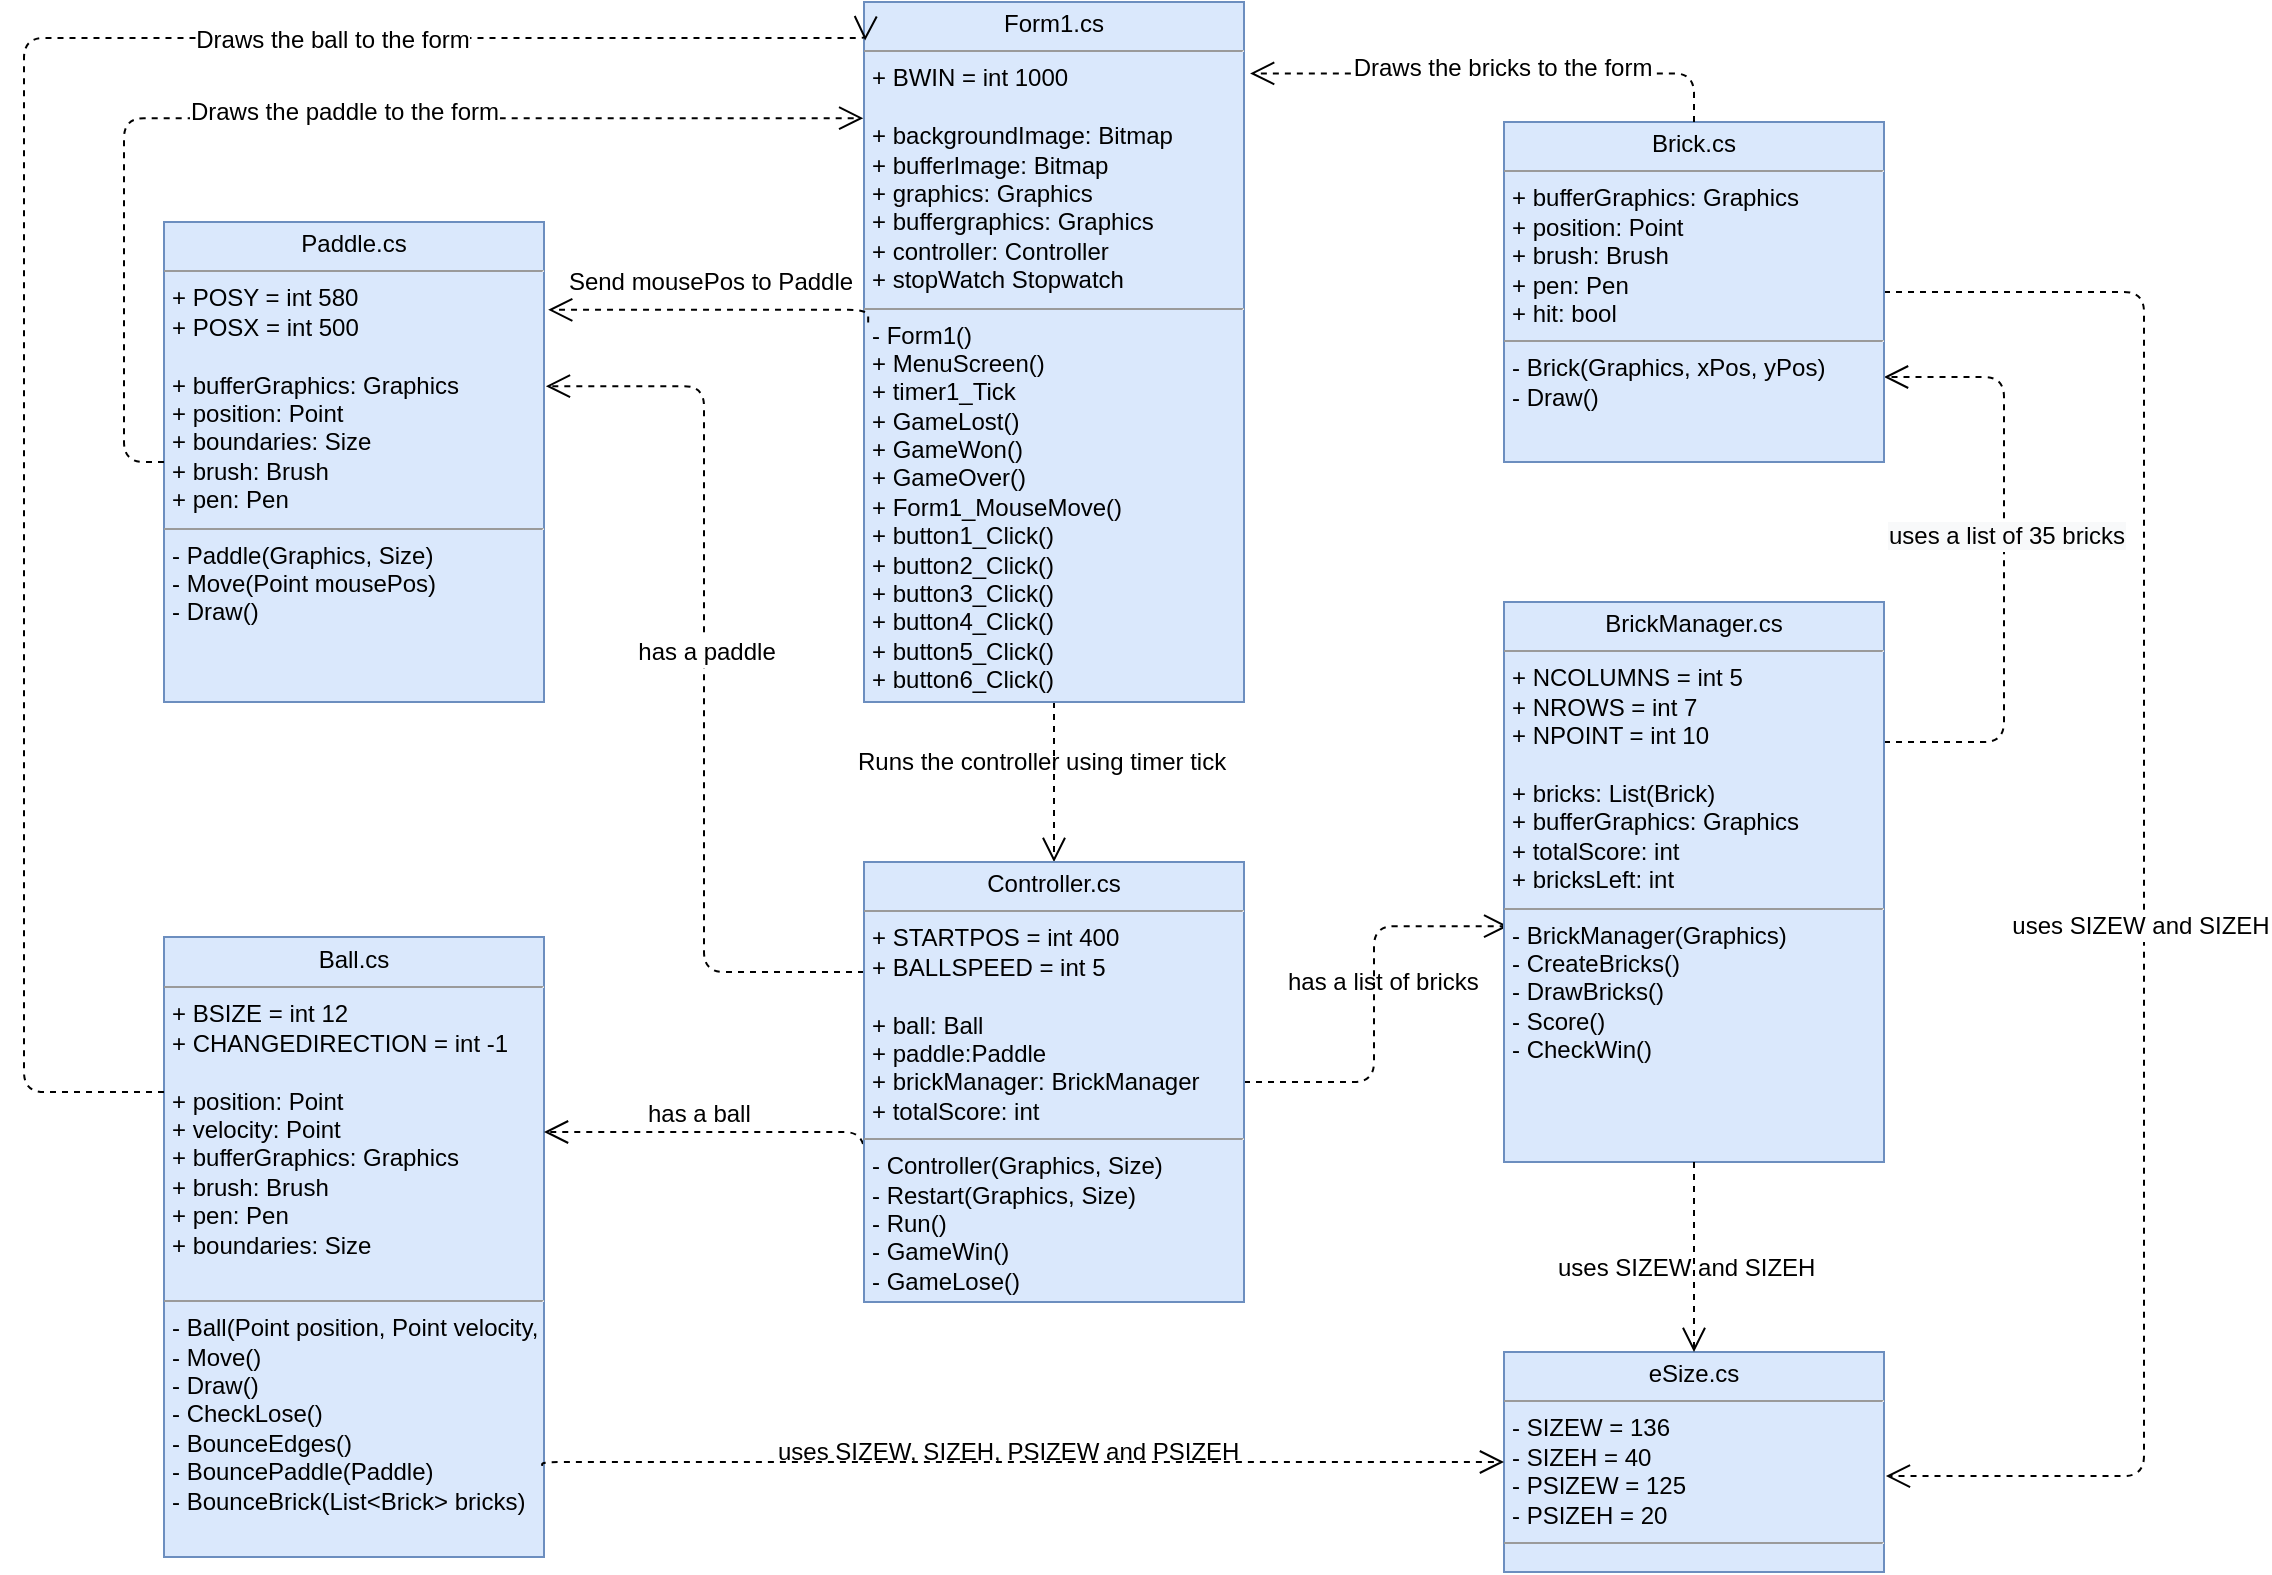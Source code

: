 <mxfile version="11.3.0" type="device" pages="1"><diagram name="Page-1" id="c4acf3e9-155e-7222-9cf6-157b1a14988f"><mxGraphModel dx="1422" dy="713" grid="1" gridSize="10" guides="1" tooltips="1" connect="1" arrows="1" fold="1" page="1" pageScale="1" pageWidth="1169" pageHeight="827" background="#ffffff" math="0" shadow="0"><root><mxCell id="0"/><mxCell id="1" parent="0"/><mxCell id="5d2195bd80daf111-36" style="edgeStyle=orthogonalEdgeStyle;rounded=0;html=1;dashed=1;labelBackgroundColor=none;startFill=0;endArrow=open;endFill=0;endSize=10;fontFamily=Verdana;fontSize=10;entryX=0.5;entryY=0;entryDx=0;entryDy=0;exitX=0.5;exitY=1;exitDx=0;exitDy=0;" parent="1" source="r12_Ab6MZoIRsY0pvx1E-1" target="r12_Ab6MZoIRsY0pvx1E-8" edge="1"><mxGeometry relative="1" as="geometry"><Array as="points"><mxPoint x="535" y="270"/><mxPoint x="535" y="270"/></Array><mxPoint x="480" y="250" as="sourcePoint"/><mxPoint x="230" y="39.5" as="targetPoint"/></mxGeometry></mxCell><mxCell id="5d2195bd80daf111-28" style="edgeStyle=orthogonalEdgeStyle;rounded=1;html=1;dashed=1;labelBackgroundColor=none;startFill=0;endArrow=open;endFill=0;endSize=10;fontFamily=Verdana;fontSize=10;entryX=1.005;entryY=0.342;entryDx=0;entryDy=0;entryPerimeter=0;exitX=0;exitY=0.25;exitDx=0;exitDy=0;" parent="1" source="r12_Ab6MZoIRsY0pvx1E-8" target="r12_Ab6MZoIRsY0pvx1E-5" edge="1"><mxGeometry relative="1" as="geometry"><mxPoint x="380" y="600" as="sourcePoint"/><mxPoint x="430" y="380" as="targetPoint"/></mxGeometry></mxCell><mxCell id="P7K3_LsnvzDw6rK7s85P-11" value="has a paddle" style="text;html=1;resizable=0;points=[];align=center;verticalAlign=middle;labelBackgroundColor=#ffffff;" parent="5d2195bd80daf111-28" vertex="1" connectable="0"><mxGeometry x="0.064" y="-1" relative="1" as="geometry"><mxPoint as="offset"/></mxGeometry></mxCell><mxCell id="5d2195bd80daf111-30" style="edgeStyle=orthogonalEdgeStyle;rounded=1;html=1;dashed=1;labelBackgroundColor=none;startFill=0;endArrow=open;endFill=0;endSize=10;fontFamily=Verdana;fontSize=10;exitX=1;exitY=0.25;exitDx=0;exitDy=0;entryX=1;entryY=0.75;entryDx=0;entryDy=0;" parent="1" source="r12_Ab6MZoIRsY0pvx1E-7" target="r12_Ab6MZoIRsY0pvx1E-6" edge="1"><mxGeometry relative="1" as="geometry"><Array as="points"><mxPoint x="1010" y="380"/><mxPoint x="1010" y="198"/></Array><mxPoint x="970" y="310" as="sourcePoint"/><mxPoint x="970" y="320" as="targetPoint"/></mxGeometry></mxCell><mxCell id="P7K3_LsnvzDw6rK7s85P-12" value="&lt;span style=&quot;text-align: left ; background-color: rgb(248 , 249 , 250)&quot;&gt;uses a list of 35 bricks&lt;/span&gt;" style="text;html=1;resizable=0;points=[];align=center;verticalAlign=middle;labelBackgroundColor=#ffffff;" parent="5d2195bd80daf111-30" vertex="1" connectable="0"><mxGeometry x="0.08" y="-1" relative="1" as="geometry"><mxPoint as="offset"/></mxGeometry></mxCell><mxCell id="5d2195bd80daf111-31" style="edgeStyle=orthogonalEdgeStyle;rounded=1;html=1;dashed=1;labelBackgroundColor=none;startFill=0;endArrow=open;endFill=0;endSize=10;fontFamily=Verdana;fontSize=10;exitX=1;exitY=0.5;exitDx=0;exitDy=0;entryX=0.011;entryY=0.579;entryDx=0;entryDy=0;entryPerimeter=0;" parent="1" source="r12_Ab6MZoIRsY0pvx1E-8" target="r12_Ab6MZoIRsY0pvx1E-7" edge="1"><mxGeometry relative="1" as="geometry"><mxPoint x="730" y="510" as="sourcePoint"/><mxPoint x="622" y="360" as="targetPoint"/></mxGeometry></mxCell><mxCell id="r12_Ab6MZoIRsY0pvx1E-1" value="&lt;p style=&quot;margin: 0px ; margin-top: 4px ; text-align: center&quot;&gt;Form1.cs&lt;/p&gt;&lt;hr size=&quot;1&quot;&gt;&lt;p style=&quot;margin: 0px 0px 0px 4px&quot;&gt;+ BWIN = int 1000&lt;br&gt;&lt;/p&gt;&lt;p style=&quot;margin: 0px 0px 0px 4px&quot;&gt;&lt;br&gt;&lt;/p&gt;&lt;p style=&quot;margin: 0px 0px 0px 4px&quot;&gt;+ backgroundImage: Bitmap&lt;/p&gt;&lt;p style=&quot;margin: 0px 0px 0px 4px&quot;&gt;+ bufferImage: Bitmap&lt;/p&gt;&lt;p style=&quot;margin: 0px ; margin-left: 4px&quot;&gt;+ graphics: Graphics&lt;/p&gt;&lt;p style=&quot;margin: 0px ; margin-left: 4px&quot;&gt;&lt;span&gt;+ buffergraphics: Graphics&lt;/span&gt;&lt;br&gt;&lt;/p&gt;&lt;p style=&quot;margin: 0px ; margin-left: 4px&quot;&gt;+ controller: Controller&lt;/p&gt;&lt;p style=&quot;margin: 0px ; margin-left: 4px&quot;&gt;+ stopWatch Stopwatch&lt;/p&gt;&lt;hr size=&quot;1&quot;&gt;&lt;p style=&quot;margin: 0px ; margin-left: 4px&quot;&gt;- Form1()&lt;/p&gt;&lt;p style=&quot;margin: 0px ; margin-left: 4px&quot;&gt;+ MenuScreen()&lt;br&gt;&lt;/p&gt;&lt;p style=&quot;margin: 0px ; margin-left: 4px&quot;&gt;+ timer1_Tick&lt;/p&gt;&lt;p style=&quot;margin: 0px ; margin-left: 4px&quot;&gt;+ GameLost()&lt;/p&gt;&lt;p style=&quot;margin: 0px ; margin-left: 4px&quot;&gt;+ GameWon()&lt;/p&gt;&lt;p style=&quot;margin: 0px ; margin-left: 4px&quot;&gt;+ GameOver()&lt;/p&gt;&lt;p style=&quot;margin: 0px ; margin-left: 4px&quot;&gt;+ Form1_MouseMove()&lt;br&gt;&lt;/p&gt;&lt;p style=&quot;margin: 0px ; margin-left: 4px&quot;&gt;+ button1_Click()&lt;/p&gt;&lt;p style=&quot;margin: 0px ; margin-left: 4px&quot;&gt;+ button2_Click()&lt;br&gt;&lt;/p&gt;&lt;p style=&quot;margin: 0px ; margin-left: 4px&quot;&gt;+ button3_Click()&lt;br&gt;&lt;/p&gt;&lt;p style=&quot;margin: 0px ; margin-left: 4px&quot;&gt;+ button4_Click()&lt;br&gt;&lt;/p&gt;&lt;p style=&quot;margin: 0px ; margin-left: 4px&quot;&gt;+ button5_Click()&lt;br&gt;&lt;/p&gt;&lt;p style=&quot;margin: 0px ; margin-left: 4px&quot;&gt;+ button6_Click()&lt;br&gt;&lt;/p&gt;" style="verticalAlign=top;align=left;overflow=fill;fontSize=12;fontFamily=Helvetica;html=1;rounded=0;shadow=0;comic=0;labelBackgroundColor=none;strokeColor=#6c8ebf;strokeWidth=1;fillColor=#dae8fc;" parent="1" vertex="1"><mxGeometry x="440" y="10" width="190" height="350" as="geometry"/></mxCell><mxCell id="r12_Ab6MZoIRsY0pvx1E-2" value="&lt;p style=&quot;margin: 0px ; margin-top: 4px ; text-align: center&quot;&gt;Ball.cs&lt;/p&gt;&lt;hr size=&quot;1&quot;&gt;&lt;p style=&quot;margin: 0px ; margin-left: 4px&quot;&gt;+ BSIZE = int 12&lt;/p&gt;&lt;p style=&quot;margin: 0px ; margin-left: 4px&quot;&gt;+ CHANGEDIRECTION = int -1&lt;/p&gt;&lt;p style=&quot;margin: 0px ; margin-left: 4px&quot;&gt;&lt;br&gt;&lt;/p&gt;&lt;p style=&quot;margin: 0px ; margin-left: 4px&quot;&gt;+ position: Point&lt;/p&gt;&lt;p style=&quot;margin: 0px ; margin-left: 4px&quot;&gt;+ velocity: Point&lt;/p&gt;&lt;p style=&quot;margin: 0px ; margin-left: 4px&quot;&gt;+ bufferGraphics: Graphics&lt;br&gt;+ brush: Brush&lt;/p&gt;&lt;p style=&quot;margin: 0px ; margin-left: 4px&quot;&gt;+ pen: Pen&lt;/p&gt;&lt;p style=&quot;margin: 0px ; margin-left: 4px&quot;&gt;+ boundaries: Size&lt;br&gt;&lt;/p&gt;&lt;p style=&quot;margin: 0px ; margin-left: 4px&quot;&gt;&lt;br&gt;&lt;/p&gt;&lt;hr size=&quot;1&quot;&gt;&lt;p style=&quot;margin: 0px ; margin-left: 4px&quot;&gt;- Ball(Point position, Point velocity, Color, Graphics, Size)&lt;br&gt;- Move()&lt;/p&gt;&lt;p style=&quot;margin: 0px ; margin-left: 4px&quot;&gt;- Draw()&lt;br&gt;&lt;/p&gt;&lt;p style=&quot;margin: 0px ; margin-left: 4px&quot;&gt;- CheckLose()&lt;/p&gt;&lt;p style=&quot;margin: 0px ; margin-left: 4px&quot;&gt;- BounceEdges()&lt;br&gt;&lt;/p&gt;&lt;p style=&quot;margin: 0px ; margin-left: 4px&quot;&gt;- BouncePaddle(Paddle)&lt;br&gt;&lt;/p&gt;&lt;p style=&quot;margin: 0px ; margin-left: 4px&quot;&gt;- BounceBrick(List&amp;lt;Brick&amp;gt; bricks)&lt;/p&gt;" style="verticalAlign=top;align=left;overflow=fill;fontSize=12;fontFamily=Helvetica;html=1;rounded=0;shadow=0;comic=0;labelBackgroundColor=none;strokeColor=#6c8ebf;strokeWidth=1;fillColor=#dae8fc;" parent="1" vertex="1"><mxGeometry x="90" y="477.5" width="190" height="310" as="geometry"/></mxCell><mxCell id="r12_Ab6MZoIRsY0pvx1E-5" value="&lt;p style=&quot;margin: 0px ; margin-top: 4px ; text-align: center&quot;&gt;Paddle.cs&lt;/p&gt;&lt;hr size=&quot;1&quot;&gt;&lt;p style=&quot;margin: 0px 0px 0px 4px&quot;&gt;&lt;span&gt;+ POSY = int 580&lt;/span&gt;&lt;br&gt;&lt;/p&gt;&lt;p style=&quot;margin: 0px 0px 0px 4px&quot;&gt;+ POSX = int 500&lt;/p&gt;&lt;p style=&quot;margin: 0px ; margin-left: 4px&quot;&gt;&lt;span&gt;&lt;br&gt;&lt;/span&gt;&lt;/p&gt;&lt;p style=&quot;margin: 0px ; margin-left: 4px&quot;&gt;&lt;span&gt;+ bufferGraphics: Graphics&lt;/span&gt;&lt;br&gt;&lt;/p&gt;&lt;p style=&quot;margin: 0px ; margin-left: 4px&quot;&gt;&lt;span&gt;+ position: Point&lt;/span&gt;&lt;/p&gt;&lt;p style=&quot;margin: 0px ; margin-left: 4px&quot;&gt;&lt;span&gt;+ boundaries: Size&lt;/span&gt;&lt;/p&gt;&lt;p style=&quot;margin: 0px ; margin-left: 4px&quot;&gt;+ brush: Brush&lt;/p&gt;&lt;p style=&quot;margin: 0px ; margin-left: 4px&quot;&gt;+ pen: Pen&lt;br&gt;&lt;/p&gt;&lt;hr size=&quot;1&quot;&gt;&lt;p style=&quot;margin: 0px ; margin-left: 4px&quot;&gt;- Paddle(Graphics, Size)&lt;br&gt;- Move(Point mousePos)&lt;/p&gt;&lt;p style=&quot;margin: 0px ; margin-left: 4px&quot;&gt;- Draw()&lt;br&gt;&lt;/p&gt;&lt;p style=&quot;margin: 0px ; margin-left: 4px&quot;&gt;&lt;br&gt;&lt;/p&gt;" style="verticalAlign=top;align=left;overflow=fill;fontSize=12;fontFamily=Helvetica;html=1;rounded=0;shadow=0;comic=0;labelBackgroundColor=none;strokeColor=#6c8ebf;strokeWidth=1;fillColor=#dae8fc;" parent="1" vertex="1"><mxGeometry x="90" y="120" width="190" height="240" as="geometry"/></mxCell><mxCell id="qhKp3Hk6Bt5akzPslZYk-7" style="edgeStyle=orthogonalEdgeStyle;rounded=1;comic=0;orthogonalLoop=1;jettySize=auto;html=1;exitX=1;exitY=0.5;exitDx=0;exitDy=0;shadow=0;dashed=1;endArrow=open;endFill=0;endSize=10;strokeWidth=1;entryX=1.005;entryY=0.564;entryDx=0;entryDy=0;entryPerimeter=0;" parent="1" source="r12_Ab6MZoIRsY0pvx1E-6" target="r12_Ab6MZoIRsY0pvx1E-9" edge="1"><mxGeometry relative="1" as="geometry"><mxPoint x="1080" y="760" as="targetPoint"/><Array as="points"><mxPoint x="1080" y="155"/><mxPoint x="1080" y="747"/></Array></mxGeometry></mxCell><mxCell id="P7K3_LsnvzDw6rK7s85P-9" value="uses SIZEW and SIZEH" style="text;html=1;resizable=0;points=[];align=center;verticalAlign=middle;labelBackgroundColor=#ffffff;" parent="qhKp3Hk6Bt5akzPslZYk-7" vertex="1" connectable="0"><mxGeometry x="0.051" y="-2" relative="1" as="geometry"><mxPoint as="offset"/></mxGeometry></mxCell><mxCell id="r12_Ab6MZoIRsY0pvx1E-6" value="&lt;p style=&quot;margin: 0px ; margin-top: 4px ; text-align: center&quot;&gt;Brick.cs&lt;/p&gt;&lt;hr size=&quot;1&quot;&gt;&lt;p style=&quot;margin: 0px ; margin-left: 4px&quot;&gt;&lt;span&gt;+ bufferGraphics: Graphics&lt;/span&gt;&lt;br&gt;&lt;/p&gt;&lt;p style=&quot;margin: 0px ; margin-left: 4px&quot;&gt;&lt;span&gt;+ position: Point&lt;/span&gt;&lt;/p&gt;&lt;p style=&quot;margin: 0px ; margin-left: 4px&quot;&gt;+ brush: Brush&lt;/p&gt;&lt;p style=&quot;margin: 0px ; margin-left: 4px&quot;&gt;+ pen: Pen&lt;/p&gt;&lt;p style=&quot;margin: 0px ; margin-left: 4px&quot;&gt;+ hit: bool&lt;/p&gt;&lt;hr size=&quot;1&quot;&gt;&lt;p style=&quot;margin: 0px ; margin-left: 4px&quot;&gt;- Brick(Graphics, xPos, yPos)&lt;br&gt;&lt;/p&gt;&lt;p style=&quot;margin: 0px ; margin-left: 4px&quot;&gt;- Draw()&lt;br&gt;&lt;/p&gt;&lt;p style=&quot;margin: 0px ; margin-left: 4px&quot;&gt;&lt;br&gt;&lt;/p&gt;" style="verticalAlign=top;align=left;overflow=fill;fontSize=12;fontFamily=Helvetica;html=1;rounded=0;shadow=0;comic=0;labelBackgroundColor=none;strokeColor=#6c8ebf;strokeWidth=1;fillColor=#dae8fc;" parent="1" vertex="1"><mxGeometry x="760" y="70" width="190" height="170" as="geometry"/></mxCell><mxCell id="r12_Ab6MZoIRsY0pvx1E-7" value="&lt;p style=&quot;margin: 0px ; margin-top: 4px ; text-align: center&quot;&gt;BrickManager.cs&lt;/p&gt;&lt;hr size=&quot;1&quot;&gt;&lt;p style=&quot;margin: 0px ; margin-left: 4px&quot;&gt;+ NCOLUMNS = int 5&lt;/p&gt;&lt;p style=&quot;margin: 0px ; margin-left: 4px&quot;&gt;+ NROWS = int 7&lt;br&gt;&lt;/p&gt;&lt;p style=&quot;margin: 0px ; margin-left: 4px&quot;&gt;+ NPOINT = int 10&lt;br&gt;&lt;/p&gt;&lt;p style=&quot;margin: 0px ; margin-left: 4px&quot;&gt;&lt;br&gt;&lt;/p&gt;&lt;p style=&quot;margin: 0px ; margin-left: 4px&quot;&gt;+ bricks: List(Brick)&lt;/p&gt;&lt;p style=&quot;margin: 0px ; margin-left: 4px&quot;&gt;+ bufferGraphics: Graphics&lt;/p&gt;&lt;p style=&quot;margin: 0px ; margin-left: 4px&quot;&gt;+ totalScore: int&lt;/p&gt;&lt;p style=&quot;margin: 0px ; margin-left: 4px&quot;&gt;+ bricksLeft: int&lt;/p&gt;&lt;hr size=&quot;1&quot;&gt;&lt;p style=&quot;margin: 0px ; margin-left: 4px&quot;&gt;- BrickManager(Graphics)&lt;/p&gt;&lt;p style=&quot;margin: 0px ; margin-left: 4px&quot;&gt;- CreateBricks()&lt;/p&gt;&lt;p style=&quot;margin: 0px ; margin-left: 4px&quot;&gt;- DrawBricks()&lt;/p&gt;&lt;p style=&quot;margin: 0px ; margin-left: 4px&quot;&gt;- Score()&lt;/p&gt;&lt;p style=&quot;margin: 0px ; margin-left: 4px&quot;&gt;- CheckWin()&lt;/p&gt;" style="verticalAlign=top;align=left;overflow=fill;fontSize=12;fontFamily=Helvetica;html=1;rounded=0;shadow=0;comic=0;labelBackgroundColor=none;strokeColor=#6c8ebf;strokeWidth=1;fillColor=#dae8fc;" parent="1" vertex="1"><mxGeometry x="760" y="310" width="190" height="280" as="geometry"/></mxCell><mxCell id="qhKp3Hk6Bt5akzPslZYk-2" style="edgeStyle=orthogonalEdgeStyle;orthogonalLoop=1;jettySize=auto;html=1;exitX=0;exitY=0.75;exitDx=0;exitDy=0;rounded=1;dashed=1;endSize=10;endArrow=open;endFill=0;" parent="1" source="r12_Ab6MZoIRsY0pvx1E-8" target="r12_Ab6MZoIRsY0pvx1E-2" edge="1"><mxGeometry relative="1" as="geometry"><mxPoint x="330" y="630" as="targetPoint"/><Array as="points"><mxPoint x="340" y="575"/><mxPoint x="340" y="575"/></Array></mxGeometry></mxCell><mxCell id="r12_Ab6MZoIRsY0pvx1E-8" value="&lt;p style=&quot;margin: 0px ; margin-top: 4px ; text-align: center&quot;&gt;Controller.cs&lt;/p&gt;&lt;hr size=&quot;1&quot;&gt;&lt;p style=&quot;margin: 0px ; margin-left: 4px&quot;&gt;&lt;span&gt;+ STARTPOS = int 400&lt;/span&gt;&lt;/p&gt;&lt;p style=&quot;margin: 0px ; margin-left: 4px&quot;&gt;&lt;span&gt;+ BALLSPEED = int 5&lt;/span&gt;&lt;/p&gt;&lt;p style=&quot;margin: 0px ; margin-left: 4px&quot;&gt;&lt;span&gt;&lt;br&gt;&lt;/span&gt;&lt;/p&gt;&lt;p style=&quot;margin: 0px ; margin-left: 4px&quot;&gt;&lt;span&gt;+&amp;nbsp;&lt;/span&gt;&lt;span&gt;ball: Ball&lt;/span&gt;&lt;/p&gt;&lt;p style=&quot;margin: 0px ; margin-left: 4px&quot;&gt;+ paddle:Paddle&lt;/p&gt;&lt;p style=&quot;margin: 0px ; margin-left: 4px&quot;&gt;+ brickManager:&amp;nbsp;BrickManager&lt;br&gt;&lt;/p&gt;&lt;p style=&quot;margin: 0px ; margin-left: 4px&quot;&gt;+ totalScore: int&lt;/p&gt;&lt;hr size=&quot;1&quot;&gt;&lt;p style=&quot;margin: 0px ; margin-left: 4px&quot;&gt;- Controller(Graphics, Size)&lt;br&gt;&lt;/p&gt;&lt;p style=&quot;margin: 0px ; margin-left: 4px&quot;&gt;- Restart(Graphics, Size)&lt;br&gt;&lt;/p&gt;&lt;p style=&quot;margin: 0px ; margin-left: 4px&quot;&gt;- Run()&lt;br&gt;&lt;/p&gt;&lt;p style=&quot;margin: 0px ; margin-left: 4px&quot;&gt;- GameWin()&lt;br&gt;&lt;/p&gt;&lt;p style=&quot;margin: 0px ; margin-left: 4px&quot;&gt;- GameLose()&lt;/p&gt;&lt;p style=&quot;margin: 0px ; margin-left: 4px&quot;&gt;&lt;br&gt;&lt;/p&gt;&lt;p style=&quot;margin: 0px ; margin-left: 4px&quot;&gt;&lt;br&gt;&lt;/p&gt;&lt;p style=&quot;margin: 0px ; margin-left: 4px&quot;&gt;&lt;br&gt;&lt;/p&gt;" style="verticalAlign=top;align=left;overflow=fill;fontSize=12;fontFamily=Helvetica;html=1;rounded=0;shadow=0;comic=0;labelBackgroundColor=none;strokeColor=#6c8ebf;strokeWidth=1;fillColor=#dae8fc;" parent="1" vertex="1"><mxGeometry x="440" y="440" width="190" height="220" as="geometry"/></mxCell><mxCell id="r12_Ab6MZoIRsY0pvx1E-9" value="&lt;p style=&quot;margin: 0px ; margin-top: 4px ; text-align: center&quot;&gt;eSize.cs&lt;/p&gt;&lt;hr size=&quot;1&quot;&gt;&lt;p style=&quot;margin: 0px ; margin-left: 4px&quot;&gt;- SIZEW = 136&lt;/p&gt;&lt;p style=&quot;margin: 0px ; margin-left: 4px&quot;&gt;- SIZEH = 40&lt;br&gt;&lt;/p&gt;&lt;p style=&quot;margin: 0px ; margin-left: 4px&quot;&gt;- PSIZEW = 125&lt;br&gt;&lt;/p&gt;&lt;p style=&quot;margin: 0px ; margin-left: 4px&quot;&gt;- PSIZEH = 20&lt;br&gt;&lt;/p&gt;&lt;hr size=&quot;1&quot;&gt;&lt;p style=&quot;margin: 0px ; margin-left: 4px&quot;&gt;&lt;br&gt;&lt;/p&gt;&lt;p style=&quot;margin: 0px ; margin-left: 4px&quot;&gt;&lt;br&gt;&lt;/p&gt;" style="verticalAlign=top;align=left;overflow=fill;fontSize=12;fontFamily=Helvetica;html=1;rounded=0;shadow=0;comic=0;labelBackgroundColor=none;strokeColor=#6c8ebf;strokeWidth=1;fillColor=#dae8fc;" parent="1" vertex="1"><mxGeometry x="760" y="685" width="190" height="110" as="geometry"/></mxCell><mxCell id="qhKp3Hk6Bt5akzPslZYk-5" style="edgeStyle=orthogonalEdgeStyle;rounded=0;html=1;dashed=1;labelBackgroundColor=none;startFill=0;endArrow=open;endFill=0;endSize=10;fontFamily=Verdana;fontSize=10;entryX=0.5;entryY=0;entryDx=0;entryDy=0;exitX=0.5;exitY=1;exitDx=0;exitDy=0;" parent="1" source="r12_Ab6MZoIRsY0pvx1E-7" target="r12_Ab6MZoIRsY0pvx1E-9" edge="1"><mxGeometry relative="1" as="geometry"><Array as="points"><mxPoint x="855" y="640"/><mxPoint x="855" y="640"/></Array><mxPoint x="1050" y="670" as="sourcePoint"/><mxPoint x="1050" y="590" as="targetPoint"/></mxGeometry></mxCell><mxCell id="qhKp3Hk6Bt5akzPslZYk-6" style="edgeStyle=orthogonalEdgeStyle;rounded=1;html=1;dashed=1;labelBackgroundColor=none;startFill=0;endArrow=open;endFill=0;endSize=10;fontFamily=Verdana;fontSize=10;entryX=0;entryY=0.5;entryDx=0;entryDy=0;strokeWidth=1;shadow=0;comic=0;exitX=0.995;exitY=0.853;exitDx=0;exitDy=0;exitPerimeter=0;" parent="1" source="r12_Ab6MZoIRsY0pvx1E-2" target="r12_Ab6MZoIRsY0pvx1E-9" edge="1"><mxGeometry relative="1" as="geometry"><mxPoint x="330" y="750" as="sourcePoint"/><mxPoint x="865" y="695" as="targetPoint"/><Array as="points"><mxPoint x="279" y="740"/></Array></mxGeometry></mxCell><mxCell id="P7K3_LsnvzDw6rK7s85P-1" value="uses SIZEW, SIZEH, PSIZEW and PSIZEH" style="text;html=1;resizable=0;points=[];autosize=1;align=left;verticalAlign=top;spacingTop=-4;" parent="1" vertex="1"><mxGeometry x="395" y="725" width="250" height="10" as="geometry"/></mxCell><mxCell id="P7K3_LsnvzDw6rK7s85P-2" value="has a ball" style="text;html=1;resizable=0;points=[];autosize=1;align=left;verticalAlign=top;spacingTop=-4;" parent="1" vertex="1"><mxGeometry x="330" y="556" width="70" height="10" as="geometry"/></mxCell><mxCell id="P7K3_LsnvzDw6rK7s85P-4" value="has a list of bricks" style="text;html=1;resizable=0;points=[];autosize=1;align=left;verticalAlign=top;spacingTop=-4;" parent="1" vertex="1"><mxGeometry x="650" y="490" width="110" height="10" as="geometry"/></mxCell><mxCell id="P7K3_LsnvzDw6rK7s85P-5" value="uses SIZEW and SIZEH" style="text;html=1;resizable=0;points=[];autosize=1;align=left;verticalAlign=top;spacingTop=-4;shadow=0;glass=0;comic=0;rounded=0;" parent="1" vertex="1"><mxGeometry x="785" y="632.5" width="140" height="10" as="geometry"/></mxCell><mxCell id="P7K3_LsnvzDw6rK7s85P-15" style="edgeStyle=orthogonalEdgeStyle;rounded=1;comic=0;orthogonalLoop=1;jettySize=auto;html=1;exitX=0;exitY=0.25;exitDx=0;exitDy=0;shadow=0;dashed=1;endArrow=open;endFill=0;endSize=10;strokeWidth=1;entryX=0.003;entryY=0.055;entryDx=0;entryDy=0;entryPerimeter=0;" parent="1" source="r12_Ab6MZoIRsY0pvx1E-2" target="r12_Ab6MZoIRsY0pvx1E-1" edge="1"><mxGeometry relative="1" as="geometry"><mxPoint x="1021.794" y="762.353" as="targetPoint"/><Array as="points"><mxPoint x="20" y="555"/><mxPoint x="20" y="28"/></Array><mxPoint x="1020.618" y="170.588" as="sourcePoint"/></mxGeometry></mxCell><mxCell id="P7K3_LsnvzDw6rK7s85P-20" value="Draws the ball to the form" style="text;html=1;resizable=0;points=[];align=center;verticalAlign=middle;labelBackgroundColor=#ffffff;" parent="P7K3_LsnvzDw6rK7s85P-15" vertex="1" connectable="0"><mxGeometry x="0.474" y="-1" relative="1" as="geometry"><mxPoint as="offset"/></mxGeometry></mxCell><mxCell id="P7K3_LsnvzDw6rK7s85P-17" style="edgeStyle=orthogonalEdgeStyle;rounded=1;comic=0;orthogonalLoop=1;jettySize=auto;html=1;exitX=0;exitY=0.5;exitDx=0;exitDy=0;shadow=0;dashed=1;endArrow=open;endFill=0;endSize=10;strokeWidth=1;entryX=-0.002;entryY=0.166;entryDx=0;entryDy=0;entryPerimeter=0;" parent="1" source="r12_Ab6MZoIRsY0pvx1E-5" target="r12_Ab6MZoIRsY0pvx1E-1" edge="1"><mxGeometry relative="1" as="geometry"><mxPoint x="450.706" y="46.765" as="targetPoint"/><mxPoint x="100.118" y="530.294" as="sourcePoint"/></mxGeometry></mxCell><mxCell id="P7K3_LsnvzDw6rK7s85P-21" value="Draws the paddle to the form" style="text;html=1;resizable=0;points=[];align=center;verticalAlign=middle;labelBackgroundColor=#ffffff;" parent="P7K3_LsnvzDw6rK7s85P-17" vertex="1" connectable="0"><mxGeometry x="0.075" y="3" relative="1" as="geometry"><mxPoint as="offset"/></mxGeometry></mxCell><mxCell id="P7K3_LsnvzDw6rK7s85P-18" style="edgeStyle=orthogonalEdgeStyle;rounded=1;html=1;dashed=1;labelBackgroundColor=none;startFill=0;endArrow=open;endFill=0;endSize=10;fontFamily=Verdana;fontSize=10;exitX=0.5;exitY=0;exitDx=0;exitDy=0;entryX=1.016;entryY=0.102;entryDx=0;entryDy=0;entryPerimeter=0;" parent="1" source="r12_Ab6MZoIRsY0pvx1E-6" target="r12_Ab6MZoIRsY0pvx1E-1" edge="1"><mxGeometry relative="1" as="geometry"><Array as="points"><mxPoint x="855" y="46"/></Array><mxPoint x="1030.618" y="381.794" as="sourcePoint"/><mxPoint x="1030.618" y="199.441" as="targetPoint"/></mxGeometry></mxCell><mxCell id="P7K3_LsnvzDw6rK7s85P-23" value="Draws the bricks to the form" style="text;html=1;resizable=0;points=[];align=center;verticalAlign=middle;labelBackgroundColor=#ffffff;" parent="P7K3_LsnvzDw6rK7s85P-18" vertex="1" connectable="0"><mxGeometry x="-0.018" y="-3" relative="1" as="geometry"><mxPoint as="offset"/></mxGeometry></mxCell><mxCell id="P7K3_LsnvzDw6rK7s85P-24" value="Runs the controller using timer tick" style="text;html=1;resizable=0;points=[];autosize=1;align=left;verticalAlign=top;spacingTop=-4;" parent="1" vertex="1"><mxGeometry x="435" y="380" width="200" height="20" as="geometry"/></mxCell><mxCell id="k7iZn2vAMbHjU2zMz3iI-3" style="edgeStyle=orthogonalEdgeStyle;rounded=1;html=1;dashed=1;labelBackgroundColor=none;startFill=0;endArrow=open;endFill=0;endSize=10;fontFamily=Verdana;fontSize=10;exitX=0.011;exitY=0.458;exitDx=0;exitDy=0;exitPerimeter=0;entryX=1.011;entryY=0.183;entryDx=0;entryDy=0;entryPerimeter=0;" parent="1" source="r12_Ab6MZoIRsY0pvx1E-1" target="r12_Ab6MZoIRsY0pvx1E-5" edge="1"><mxGeometry relative="1" as="geometry"><Array as="points"><mxPoint x="442" y="164"/></Array><mxPoint x="412" y="120" as="sourcePoint"/><mxPoint x="270" y="170" as="targetPoint"/></mxGeometry></mxCell><mxCell id="k7iZn2vAMbHjU2zMz3iI-4" value="Send mousePos to Paddle" style="text;html=1;resizable=0;points=[];align=center;verticalAlign=middle;labelBackgroundColor=#ffffff;" parent="k7iZn2vAMbHjU2zMz3iI-3" vertex="1" connectable="0"><mxGeometry x="-0.018" y="-3" relative="1" as="geometry"><mxPoint x="-4" y="-11" as="offset"/></mxGeometry></mxCell></root></mxGraphModel></diagram></mxfile>